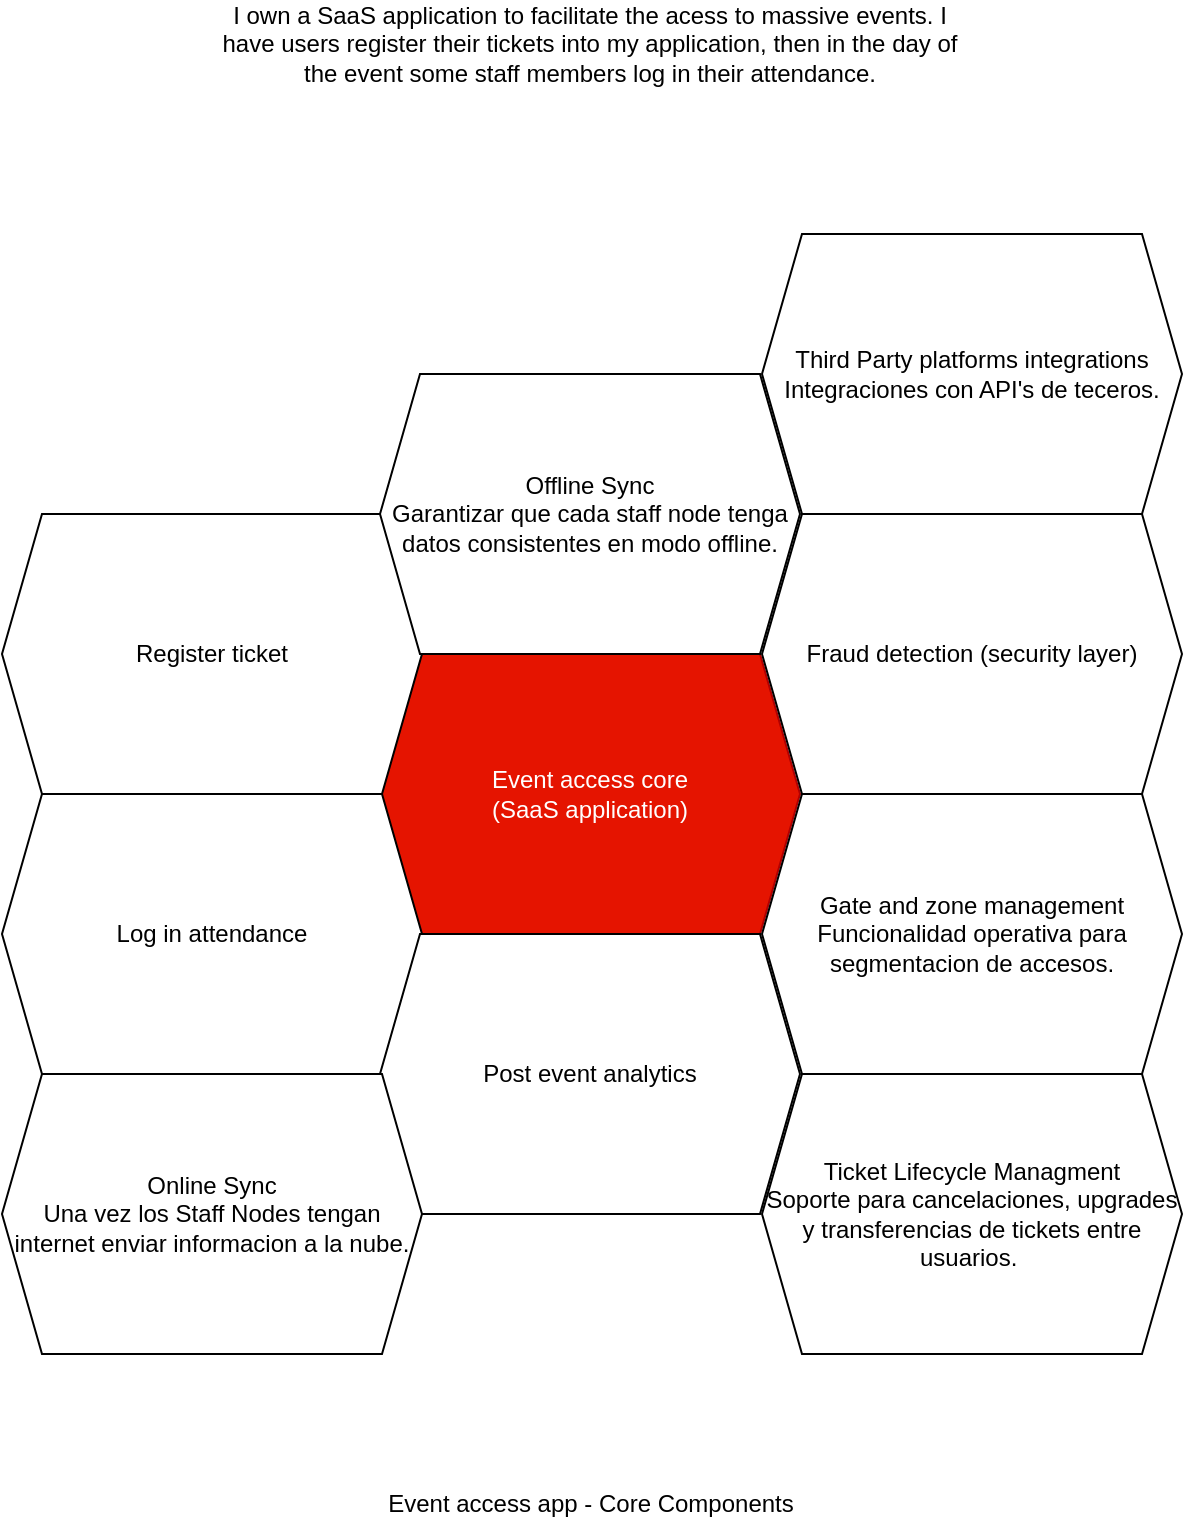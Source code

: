 <mxfile pages="3">
    <diagram name="Core functions" id="qubiRUcbB-Ls4f5PZgBK">
        <mxGraphModel dx="652" dy="454" grid="1" gridSize="10" guides="1" tooltips="1" connect="1" arrows="1" fold="1" page="1" pageScale="1" pageWidth="827" pageHeight="1169" math="0" shadow="0">
            <root>
                <mxCell id="0"/>
                <mxCell id="1" parent="0"/>
                <mxCell id="9BDcMnczl81npg2UbmDD-3" value="&lt;div&gt;Event access core&lt;/div&gt;(SaaS application)" style="shape=hexagon;perimeter=hexagonPerimeter2;whiteSpace=wrap;html=1;fixedSize=1;fillColor=#e51400;fontColor=#ffffff;strokeColor=#B20000;" parent="1" vertex="1">
                    <mxGeometry x="309" y="380" width="210" height="140" as="geometry"/>
                </mxCell>
                <mxCell id="9BDcMnczl81npg2UbmDD-5" value="I own a SaaS application to facilitate the acess to massive events. I have users register their tickets into my application, then in the day of the event some staff members log in their attendance." style="text;html=1;align=center;verticalAlign=middle;whiteSpace=wrap;rounded=0;" parent="1" vertex="1">
                    <mxGeometry x="224" y="60" width="380" height="30" as="geometry"/>
                </mxCell>
                <mxCell id="9BDcMnczl81npg2UbmDD-6" value="Register ticket" style="shape=hexagon;perimeter=hexagonPerimeter2;whiteSpace=wrap;html=1;fixedSize=1;" parent="1" vertex="1">
                    <mxGeometry x="120" y="310" width="210" height="140" as="geometry"/>
                </mxCell>
                <mxCell id="9BDcMnczl81npg2UbmDD-7" value="Log in attendance" style="shape=hexagon;perimeter=hexagonPerimeter2;whiteSpace=wrap;html=1;fixedSize=1;" parent="1" vertex="1">
                    <mxGeometry x="120" y="450" width="210" height="140" as="geometry"/>
                </mxCell>
                <mxCell id="9BDcMnczl81npg2UbmDD-8" value="Post event analytics" style="shape=hexagon;perimeter=hexagonPerimeter2;whiteSpace=wrap;html=1;fixedSize=1;" parent="1" vertex="1">
                    <mxGeometry x="309" y="520" width="210" height="140" as="geometry"/>
                </mxCell>
                <mxCell id="9BDcMnczl81npg2UbmDD-9" value="Gate and zone management&lt;div&gt;Funcionalidad operativa para segmentacion de accesos.&lt;/div&gt;" style="shape=hexagon;perimeter=hexagonPerimeter2;whiteSpace=wrap;html=1;fixedSize=1;" parent="1" vertex="1">
                    <mxGeometry x="500" y="450" width="210" height="140" as="geometry"/>
                </mxCell>
                <mxCell id="9BDcMnczl81npg2UbmDD-10" value="Fraud detection (security layer)" style="shape=hexagon;perimeter=hexagonPerimeter2;whiteSpace=wrap;html=1;fixedSize=1;" parent="1" vertex="1">
                    <mxGeometry x="500" y="310" width="210" height="140" as="geometry"/>
                </mxCell>
                <mxCell id="9BDcMnczl81npg2UbmDD-11" value="Offline Sync&lt;div&gt;Garantizar que cada staff node tenga datos consistentes en modo offline.&lt;/div&gt;" style="shape=hexagon;perimeter=hexagonPerimeter2;whiteSpace=wrap;html=1;fixedSize=1;" parent="1" vertex="1">
                    <mxGeometry x="309" y="240" width="210" height="140" as="geometry"/>
                </mxCell>
                <mxCell id="9BDcMnczl81npg2UbmDD-12" value="Third Party platforms integrations&lt;div&gt;Integraciones con API&#39;s de teceros.&lt;/div&gt;" style="shape=hexagon;perimeter=hexagonPerimeter2;whiteSpace=wrap;html=1;fixedSize=1;" parent="1" vertex="1">
                    <mxGeometry x="500" y="170" width="210" height="140" as="geometry"/>
                </mxCell>
                <mxCell id="9BDcMnczl81npg2UbmDD-13" value="Online Sync&lt;div&gt;Una vez los Staff Nodes tengan internet enviar informacion a la nube.&lt;/div&gt;" style="shape=hexagon;perimeter=hexagonPerimeter2;whiteSpace=wrap;html=1;fixedSize=1;" parent="1" vertex="1">
                    <mxGeometry x="120" y="590" width="210" height="140" as="geometry"/>
                </mxCell>
                <mxCell id="9BDcMnczl81npg2UbmDD-14" value="Ticket Lifecycle Managment&lt;div&gt;Soporte para cancelaciones, upgrades y transferencias de tickets entre usuarios.&amp;nbsp;&lt;/div&gt;" style="shape=hexagon;perimeter=hexagonPerimeter2;whiteSpace=wrap;html=1;fixedSize=1;" parent="1" vertex="1">
                    <mxGeometry x="500" y="590" width="210" height="140" as="geometry"/>
                </mxCell>
                <mxCell id="9BDcMnczl81npg2UbmDD-15" value="Event access app - Core Components" style="text;html=1;align=center;verticalAlign=middle;resizable=0;points=[];autosize=1;strokeColor=none;fillColor=none;" parent="1" vertex="1">
                    <mxGeometry x="299" y="790" width="230" height="30" as="geometry"/>
                </mxCell>
            </root>
        </mxGraphModel>
    </diagram>
    <diagram id="wY3aJDX8uMD-tdUTQbUa" name="Domain model">
        <mxGraphModel dx="652" dy="454" grid="1" gridSize="10" guides="1" tooltips="1" connect="1" arrows="1" fold="1" page="1" pageScale="1" pageWidth="827" pageHeight="1169" math="0" shadow="0">
            <root>
                <mxCell id="0"/>
                <mxCell id="1" parent="0"/>
                <mxCell id="TlxTeVTGeOfZalJwnFM1-4" style="edgeStyle=orthogonalEdgeStyle;rounded=0;orthogonalLoop=1;jettySize=auto;html=1;exitX=0.5;exitY=0;exitDx=0;exitDy=0;entryX=0.5;entryY=1;entryDx=0;entryDy=0;endArrow=diamondThin;endFill=1;endSize=15;" parent="1" source="5dNIhvBWnEJlbOChymtT-1" target="TlxTeVTGeOfZalJwnFM1-1" edge="1">
                    <mxGeometry relative="1" as="geometry"/>
                </mxCell>
                <mxCell id="TlxTeVTGeOfZalJwnFM1-22" value="Issues" style="edgeLabel;html=1;align=center;verticalAlign=middle;resizable=0;points=[];" parent="TlxTeVTGeOfZalJwnFM1-4" vertex="1" connectable="0">
                    <mxGeometry x="-0.057" relative="1" as="geometry">
                        <mxPoint as="offset"/>
                    </mxGeometry>
                </mxCell>
                <mxCell id="5dNIhvBWnEJlbOChymtT-1" value="&lt;div&gt;&amp;lt;&amp;lt;entity&amp;gt;&amp;gt;&lt;/div&gt;Ticket / entry" style="swimlane;childLayout=stackLayout;horizontal=1;startSize=50;horizontalStack=0;rounded=1;fontSize=14;fontStyle=0;strokeWidth=2;resizeParent=0;resizeLast=1;shadow=0;dashed=0;align=center;arcSize=4;whiteSpace=wrap;html=1;" parent="1" vertex="1">
                    <mxGeometry x="334" y="450" width="160" height="50" as="geometry"/>
                </mxCell>
                <mxCell id="TlxTeVTGeOfZalJwnFM1-6" style="edgeStyle=orthogonalEdgeStyle;rounded=0;orthogonalLoop=1;jettySize=auto;html=1;entryX=0;entryY=0.5;entryDx=0;entryDy=0;exitX=0.5;exitY=1;exitDx=0;exitDy=0;" parent="1" source="5dNIhvBWnEJlbOChymtT-3" target="5dNIhvBWnEJlbOChymtT-1" edge="1">
                    <mxGeometry relative="1" as="geometry">
                        <Array as="points">
                            <mxPoint x="160" y="475"/>
                        </Array>
                    </mxGeometry>
                </mxCell>
                <mxCell id="TlxTeVTGeOfZalJwnFM1-20" value="registers /&lt;div&gt;owns&lt;/div&gt;" style="edgeLabel;html=1;align=center;verticalAlign=middle;resizable=0;points=[];" parent="TlxTeVTGeOfZalJwnFM1-6" vertex="1" connectable="0">
                    <mxGeometry x="0.199" y="-1" relative="1" as="geometry">
                        <mxPoint x="12" y="-1" as="offset"/>
                    </mxGeometry>
                </mxCell>
                <mxCell id="5dNIhvBWnEJlbOChymtT-3" value="&lt;div&gt;&amp;lt;&amp;lt;entity&amp;gt;&amp;gt;&lt;/div&gt;User" style="swimlane;childLayout=stackLayout;horizontal=1;startSize=50;horizontalStack=0;rounded=1;fontSize=14;fontStyle=0;strokeWidth=2;resizeParent=0;resizeLast=1;shadow=0;dashed=0;align=center;arcSize=4;whiteSpace=wrap;html=1;" parent="1" vertex="1">
                    <mxGeometry x="80" y="330" width="160" height="50" as="geometry"/>
                </mxCell>
                <mxCell id="TlxTeVTGeOfZalJwnFM1-9" style="edgeStyle=orthogonalEdgeStyle;rounded=0;orthogonalLoop=1;jettySize=auto;html=1;entryX=0.5;entryY=1;entryDx=0;entryDy=0;" parent="1" source="0_ExAQD1o1hq4cxEiFci-1" target="TlxTeVTGeOfZalJwnFM1-2" edge="1">
                    <mxGeometry relative="1" as="geometry"/>
                </mxCell>
                <mxCell id="TlxTeVTGeOfZalJwnFM1-24" value="Generates" style="edgeLabel;html=1;align=center;verticalAlign=middle;resizable=0;points=[];" parent="TlxTeVTGeOfZalJwnFM1-9" vertex="1" connectable="0">
                    <mxGeometry x="-0.009" y="1" relative="1" as="geometry">
                        <mxPoint as="offset"/>
                    </mxGeometry>
                </mxCell>
                <mxCell id="nZH_-nFZqbruAcXD1f6p-3" style="edgeStyle=orthogonalEdgeStyle;rounded=0;orthogonalLoop=1;jettySize=auto;html=1;entryX=0.5;entryY=0;entryDx=0;entryDy=0;" parent="1" source="0_ExAQD1o1hq4cxEiFci-1" target="nZH_-nFZqbruAcXD1f6p-2" edge="1">
                    <mxGeometry relative="1" as="geometry"/>
                </mxCell>
                <mxCell id="nZH_-nFZqbruAcXD1f6p-4" value="revises" style="edgeLabel;html=1;align=center;verticalAlign=middle;resizable=0;points=[];" parent="nZH_-nFZqbruAcXD1f6p-3" vertex="1" connectable="0">
                    <mxGeometry x="-0.171" y="-2" relative="1" as="geometry">
                        <mxPoint x="2" y="1" as="offset"/>
                    </mxGeometry>
                </mxCell>
                <mxCell id="0_ExAQD1o1hq4cxEiFci-1" value="&lt;div&gt;&amp;lt;&amp;lt;entity&amp;gt;&amp;gt;&lt;/div&gt;Staff Member" style="swimlane;childLayout=stackLayout;horizontal=1;startSize=50;horizontalStack=0;rounded=1;fontSize=14;fontStyle=0;strokeWidth=2;resizeParent=0;resizeLast=1;shadow=0;dashed=0;align=center;arcSize=4;whiteSpace=wrap;html=1;" parent="1" vertex="1">
                    <mxGeometry x="616" y="330" width="160" height="50" as="geometry"/>
                </mxCell>
                <mxCell id="TlxTeVTGeOfZalJwnFM1-5" style="edgeStyle=orthogonalEdgeStyle;rounded=0;orthogonalLoop=1;jettySize=auto;html=1;entryX=0.5;entryY=1;entryDx=0;entryDy=0;endArrow=diamondThin;endFill=1;endSize=15;" parent="1" source="0_ExAQD1o1hq4cxEiFci-3" target="5dNIhvBWnEJlbOChymtT-1" edge="1">
                    <mxGeometry relative="1" as="geometry"/>
                </mxCell>
                <mxCell id="TlxTeVTGeOfZalJwnFM1-23" value="Assigned to" style="edgeLabel;html=1;align=center;verticalAlign=middle;resizable=0;points=[];" parent="TlxTeVTGeOfZalJwnFM1-5" vertex="1" connectable="0">
                    <mxGeometry x="0.129" y="3" relative="1" as="geometry">
                        <mxPoint x="3" y="3" as="offset"/>
                    </mxGeometry>
                </mxCell>
                <mxCell id="0_ExAQD1o1hq4cxEiFci-3" value="&lt;div&gt;&amp;lt;&amp;lt;entity&amp;gt;&amp;gt;&lt;/div&gt;Gate / Zone" style="swimlane;childLayout=stackLayout;horizontal=1;startSize=50;horizontalStack=0;rounded=1;fontSize=14;fontStyle=0;strokeWidth=2;resizeParent=0;resizeLast=1;shadow=0;dashed=0;align=center;arcSize=4;whiteSpace=wrap;html=1;" parent="1" vertex="1">
                    <mxGeometry x="334" y="600" width="160" height="50" as="geometry"/>
                </mxCell>
                <mxCell id="TlxTeVTGeOfZalJwnFM1-1" value="&lt;div&gt;&amp;lt;&amp;lt;entity&amp;gt;&amp;gt;&lt;/div&gt;Event" style="swimlane;childLayout=stackLayout;horizontal=1;startSize=50;horizontalStack=0;rounded=1;fontSize=14;fontStyle=0;strokeWidth=2;resizeParent=0;resizeLast=1;shadow=0;dashed=0;align=center;arcSize=4;whiteSpace=wrap;html=1;" parent="1" vertex="1">
                    <mxGeometry x="334" y="310" width="160" height="50" as="geometry"/>
                </mxCell>
                <mxCell id="TlxTeVTGeOfZalJwnFM1-2" value="&lt;div&gt;&amp;lt;&amp;lt;entity&amp;gt;&amp;gt;&lt;/div&gt;Attendance Log" style="swimlane;childLayout=stackLayout;horizontal=1;startSize=50;horizontalStack=0;rounded=1;fontSize=14;fontStyle=0;strokeWidth=2;resizeParent=0;resizeLast=1;shadow=0;dashed=0;align=center;arcSize=4;whiteSpace=wrap;html=1;" parent="1" vertex="1">
                    <mxGeometry x="616" y="190" width="160" height="50" as="geometry"/>
                </mxCell>
                <mxCell id="TlxTeVTGeOfZalJwnFM1-10" value="1" style="text;html=1;align=center;verticalAlign=middle;resizable=0;points=[];autosize=1;strokeColor=none;fillColor=none;" parent="1" vertex="1">
                    <mxGeometry x="190" y="380" width="30" height="30" as="geometry"/>
                </mxCell>
                <mxCell id="TlxTeVTGeOfZalJwnFM1-11" value="&lt;font style=&quot;font-size: 15px;&quot;&gt;*&lt;/font&gt;" style="text;html=1;align=center;verticalAlign=middle;resizable=0;points=[];autosize=1;strokeColor=none;fillColor=none;" parent="1" vertex="1">
                    <mxGeometry x="304" y="450" width="30" height="30" as="geometry"/>
                </mxCell>
                <mxCell id="TlxTeVTGeOfZalJwnFM1-12" value="1" style="text;html=1;align=center;verticalAlign=middle;resizable=0;points=[];autosize=1;strokeColor=none;fillColor=none;" parent="1" vertex="1">
                    <mxGeometry x="414" y="360" width="30" height="30" as="geometry"/>
                </mxCell>
                <mxCell id="TlxTeVTGeOfZalJwnFM1-13" value="&lt;font style=&quot;font-size: 15px;&quot;&gt;*&lt;/font&gt;" style="text;html=1;align=center;verticalAlign=middle;resizable=0;points=[];autosize=1;strokeColor=none;fillColor=none;" parent="1" vertex="1">
                    <mxGeometry x="414" y="430" width="30" height="30" as="geometry"/>
                </mxCell>
                <mxCell id="TlxTeVTGeOfZalJwnFM1-14" value="1" style="text;html=1;align=center;verticalAlign=middle;resizable=0;points=[];autosize=1;strokeColor=none;fillColor=none;" parent="1" vertex="1">
                    <mxGeometry x="666" y="380" width="30" height="30" as="geometry"/>
                </mxCell>
                <mxCell id="TlxTeVTGeOfZalJwnFM1-16" value="1" style="text;html=1;align=center;verticalAlign=middle;resizable=0;points=[];autosize=1;strokeColor=none;fillColor=none;" parent="1" vertex="1">
                    <mxGeometry x="666" y="300" width="30" height="30" as="geometry"/>
                </mxCell>
                <mxCell id="TlxTeVTGeOfZalJwnFM1-17" value="&lt;font style=&quot;font-size: 15px;&quot;&gt;*&lt;/font&gt;" style="text;html=1;align=center;verticalAlign=middle;resizable=0;points=[];autosize=1;strokeColor=none;fillColor=none;" parent="1" vertex="1">
                    <mxGeometry x="666" y="240" width="30" height="30" as="geometry"/>
                </mxCell>
                <mxCell id="TlxTeVTGeOfZalJwnFM1-18" value="1" style="text;html=1;align=center;verticalAlign=middle;resizable=0;points=[];autosize=1;strokeColor=none;fillColor=none;" parent="1" vertex="1">
                    <mxGeometry x="414" y="500" width="30" height="30" as="geometry"/>
                </mxCell>
                <mxCell id="TlxTeVTGeOfZalJwnFM1-19" value="1" style="text;html=1;align=center;verticalAlign=middle;resizable=0;points=[];autosize=1;strokeColor=none;fillColor=none;" parent="1" vertex="1">
                    <mxGeometry x="414" y="570" width="30" height="30" as="geometry"/>
                </mxCell>
                <mxCell id="nZH_-nFZqbruAcXD1f6p-6" style="edgeStyle=orthogonalEdgeStyle;rounded=0;orthogonalLoop=1;jettySize=auto;html=1;entryX=1;entryY=0.5;entryDx=0;entryDy=0;endArrow=diamondThin;endFill=1;endSize=15;" parent="1" source="nZH_-nFZqbruAcXD1f6p-2" target="5dNIhvBWnEJlbOChymtT-1" edge="1">
                    <mxGeometry relative="1" as="geometry">
                        <mxPoint x="520" y="510" as="targetPoint"/>
                    </mxGeometry>
                </mxCell>
                <mxCell id="nZH_-nFZqbruAcXD1f6p-9" value="Assigned&lt;div&gt;to&lt;/div&gt;" style="edgeLabel;html=1;align=center;verticalAlign=middle;resizable=0;points=[];" parent="nZH_-nFZqbruAcXD1f6p-6" vertex="1" connectable="0">
                    <mxGeometry x="-0.09" relative="1" as="geometry">
                        <mxPoint as="offset"/>
                    </mxGeometry>
                </mxCell>
                <mxCell id="nZH_-nFZqbruAcXD1f6p-2" value="&lt;div&gt;&amp;lt;&amp;lt;entity&amp;gt;&amp;gt;&lt;/div&gt;Access Crential" style="swimlane;childLayout=stackLayout;horizontal=1;startSize=50;horizontalStack=0;rounded=1;fontSize=14;fontStyle=0;strokeWidth=2;resizeParent=0;resizeLast=1;shadow=0;dashed=0;align=center;arcSize=4;whiteSpace=wrap;html=1;" parent="1" vertex="1">
                    <mxGeometry x="616" y="450" width="160" height="50" as="geometry"/>
                </mxCell>
                <mxCell id="nZH_-nFZqbruAcXD1f6p-5" value="&lt;font style=&quot;font-size: 15px;&quot;&gt;*&lt;/font&gt;" style="text;html=1;align=center;verticalAlign=middle;resizable=0;points=[];autosize=1;strokeColor=none;fillColor=none;" parent="1" vertex="1">
                    <mxGeometry x="666" y="430" width="30" height="30" as="geometry"/>
                </mxCell>
                <mxCell id="nZH_-nFZqbruAcXD1f6p-7" value="1" style="text;html=1;align=center;verticalAlign=middle;resizable=0;points=[];autosize=1;strokeColor=none;fillColor=none;" parent="1" vertex="1">
                    <mxGeometry x="490" y="440" width="30" height="30" as="geometry"/>
                </mxCell>
                <mxCell id="nZH_-nFZqbruAcXD1f6p-8" value="1" style="text;html=1;align=center;verticalAlign=middle;resizable=0;points=[];autosize=1;strokeColor=none;fillColor=none;" parent="1" vertex="1">
                    <mxGeometry x="590" y="440" width="30" height="30" as="geometry"/>
                </mxCell>
                <mxCell id="2TQqlZ_KV-8hGq571G7W-1" value="&lt;div style=&quot;text-align: left;&quot;&gt;Domain Model&lt;/div&gt;&lt;div style=&quot;text-align: left;&quot;&gt;&lt;span style=&quot;background-color: transparent; color: light-dark(rgb(0, 0, 0), rgb(255, 255, 255));&quot;&gt;Things and products important to a business domain&lt;/span&gt;&lt;/div&gt;" style="text;html=1;align=center;verticalAlign=middle;whiteSpace=wrap;rounded=0;" parent="1" vertex="1">
                    <mxGeometry x="50" y="50" width="210" height="30" as="geometry"/>
                </mxCell>
            </root>
        </mxGraphModel>
    </diagram>
    <diagram id="MqXSZWyo-PQy6l7h7F5p" name="Reference architecture">
        <mxGraphModel dx="1185" dy="825" grid="1" gridSize="10" guides="1" tooltips="1" connect="1" arrows="1" fold="1" page="1" pageScale="1" pageWidth="827" pageHeight="1169" math="0" shadow="0">
            <root>
                <mxCell id="0"/>
                <mxCell id="1" parent="0"/>
                <mxCell id="vauaYqcV6kWrWACm9Mwq-1" value="" style="shape=hexagon;perimeter=hexagonPerimeter2;whiteSpace=wrap;html=1;fixedSize=1;" vertex="1" parent="1">
                    <mxGeometry x="279.5" y="170" width="459.19" height="310" as="geometry"/>
                </mxCell>
                <mxCell id="vauaYqcV6kWrWACm9Mwq-2" value="" style="shape=hexagon;perimeter=hexagonPerimeter2;whiteSpace=wrap;html=1;fixedSize=1;" vertex="1" parent="1">
                    <mxGeometry x="416.1" y="230.75" width="186" height="124" as="geometry"/>
                </mxCell>
                <mxCell id="vauaYqcV6kWrWACm9Mwq-3" value="Domain" style="text;html=1;align=center;verticalAlign=middle;whiteSpace=wrap;rounded=0;" vertex="1" parent="1">
                    <mxGeometry x="479.1" y="234.75" width="60" height="30" as="geometry"/>
                </mxCell>
                <mxCell id="vauaYqcV6kWrWACm9Mwq-4" value="Entities" style="rounded=1;whiteSpace=wrap;html=1;" vertex="1" parent="1">
                    <mxGeometry x="469.1" y="272.75" width="80" height="40" as="geometry"/>
                </mxCell>
                <mxCell id="vauaYqcV6kWrWACm9Mwq-5" value="Credentials&lt;div&gt;RepositoryPort&lt;/div&gt;" style="rounded=0;whiteSpace=wrap;html=1;rotation=-82.5;imageAspect=1;" vertex="1" parent="1">
                    <mxGeometry x="260" y="231" width="94.5" height="32.25" as="geometry"/>
                </mxCell>
                <mxCell id="vauaYqcV6kWrWACm9Mwq-6" value="Attendance&lt;div&gt;RepositoryPort&lt;/div&gt;" style="rounded=0;whiteSpace=wrap;html=1;rotation=-97.5;imageAspect=1;" vertex="1" parent="1">
                    <mxGeometry x="260.004" y="387.004" width="94.5" height="32.25" as="geometry"/>
                </mxCell>
                <mxCell id="vauaYqcV6kWrWACm9Mwq-7" value="Gate&lt;br&gt;&lt;div&gt;RepositoryPort&lt;/div&gt;" style="rounded=0;whiteSpace=wrap;html=1;rotation=-97.5;imageAspect=1;" vertex="1" parent="1">
                    <mxGeometry x="664.004" y="230.754" width="94.5" height="32.25" as="geometry"/>
                </mxCell>
                <mxCell id="vauaYqcV6kWrWACm9Mwq-8" value="Fraud&lt;div&gt;DetectionPort&lt;/div&gt;" style="rounded=0;whiteSpace=wrap;html=1;rotation=-82.5;imageAspect=1;" vertex="1" parent="1">
                    <mxGeometry x="664.004" y="387.004" width="94.5" height="32.25" as="geometry"/>
                </mxCell>
                <mxCell id="vauaYqcV6kWrWACm9Mwq-9" value="&lt;div&gt;&amp;lt;&amp;lt;use case&amp;gt;&amp;gt;&lt;/div&gt;Fraud Detection" style="rounded=1;whiteSpace=wrap;html=1;rotation=0;imageAspect=1;" vertex="1" parent="1">
                    <mxGeometry x="534.005" y="416.997" width="94.5" height="32.25" as="geometry"/>
                </mxCell>
                <mxCell id="vauaYqcV6kWrWACm9Mwq-10" style="edgeStyle=orthogonalEdgeStyle;rounded=0;orthogonalLoop=1;jettySize=auto;html=1;entryX=0.75;entryY=1;entryDx=0;entryDy=0;endArrow=none;endFill=0;" edge="1" parent="1" source="vauaYqcV6kWrWACm9Mwq-11" target="vauaYqcV6kWrWACm9Mwq-5">
                    <mxGeometry relative="1" as="geometry"/>
                </mxCell>
                <mxCell id="vauaYqcV6kWrWACm9Mwq-11" value="&lt;div&gt;&amp;lt;&amp;lt;use case&amp;gt;&amp;gt;&lt;/div&gt;Register ticket" style="rounded=1;whiteSpace=wrap;html=1;rotation=0;imageAspect=1;" vertex="1" parent="1">
                    <mxGeometry x="461.85" y="180" width="94.5" height="32.25" as="geometry"/>
                </mxCell>
                <mxCell id="vauaYqcV6kWrWACm9Mwq-12" style="edgeStyle=orthogonalEdgeStyle;rounded=0;orthogonalLoop=1;jettySize=auto;html=1;entryX=0;entryY=0.5;entryDx=0;entryDy=0;endArrow=none;endFill=0;" edge="1" parent="1" source="vauaYqcV6kWrWACm9Mwq-15" target="vauaYqcV6kWrWACm9Mwq-9">
                    <mxGeometry relative="1" as="geometry"/>
                </mxCell>
                <mxCell id="vauaYqcV6kWrWACm9Mwq-13" style="edgeStyle=orthogonalEdgeStyle;rounded=0;orthogonalLoop=1;jettySize=auto;html=1;entryX=0;entryY=0.5;entryDx=0;entryDy=0;endArrow=none;endFill=0;" edge="1" parent="1" source="vauaYqcV6kWrWACm9Mwq-15" target="vauaYqcV6kWrWACm9Mwq-17">
                    <mxGeometry relative="1" as="geometry">
                        <Array as="points">
                            <mxPoint x="451" y="384"/>
                        </Array>
                    </mxGeometry>
                </mxCell>
                <mxCell id="vauaYqcV6kWrWACm9Mwq-14" style="edgeStyle=orthogonalEdgeStyle;rounded=0;orthogonalLoop=1;jettySize=auto;html=1;entryX=0.25;entryY=1;entryDx=0;entryDy=0;endArrow=none;endFill=0;" edge="1" parent="1" target="vauaYqcV6kWrWACm9Mwq-5">
                    <mxGeometry relative="1" as="geometry">
                        <mxPoint x="451.3" y="421" as="sourcePoint"/>
                        <mxPoint x="320.153" y="276.653" as="targetPoint"/>
                        <Array as="points">
                            <mxPoint x="451" y="384"/>
                            <mxPoint x="380" y="384"/>
                            <mxPoint x="380" y="273"/>
                        </Array>
                    </mxGeometry>
                </mxCell>
                <mxCell id="vauaYqcV6kWrWACm9Mwq-15" value="&lt;div&gt;&amp;lt;&amp;lt;use case&amp;gt;&amp;gt;&lt;/div&gt;Log In Attendance" style="rounded=1;whiteSpace=wrap;html=1;rotation=0;imageAspect=1;" vertex="1" parent="1">
                    <mxGeometry x="404" y="417" width="94.5" height="32.25" as="geometry"/>
                </mxCell>
                <mxCell id="vauaYqcV6kWrWACm9Mwq-16" style="edgeStyle=orthogonalEdgeStyle;rounded=0;orthogonalLoop=1;jettySize=auto;html=1;exitX=1;exitY=0.5;exitDx=0;exitDy=0;entryX=0.5;entryY=0;entryDx=0;entryDy=0;endArrow=none;endFill=0;" edge="1" parent="1" source="vauaYqcV6kWrWACm9Mwq-17" target="vauaYqcV6kWrWACm9Mwq-7">
                    <mxGeometry relative="1" as="geometry">
                        <Array as="points">
                            <mxPoint x="654" y="384"/>
                            <mxPoint x="654" y="249"/>
                        </Array>
                    </mxGeometry>
                </mxCell>
                <mxCell id="vauaYqcV6kWrWACm9Mwq-17" value="&lt;div&gt;&amp;lt;&amp;lt;use case&amp;gt;&amp;gt;&lt;/div&gt;Manage Gate and Zone" style="rounded=1;whiteSpace=wrap;html=1;rotation=0;imageAspect=1;" vertex="1" parent="1">
                    <mxGeometry x="461.85" y="368" width="94.5" height="32.25" as="geometry"/>
                </mxCell>
                <mxCell id="vauaYqcV6kWrWACm9Mwq-18" style="edgeStyle=orthogonalEdgeStyle;rounded=0;orthogonalLoop=1;jettySize=auto;html=1;entryX=0.336;entryY=-0.101;entryDx=0;entryDy=0;entryPerimeter=0;endArrow=none;endFill=0;" edge="1" parent="1" source="vauaYqcV6kWrWACm9Mwq-9" target="vauaYqcV6kWrWACm9Mwq-8">
                    <mxGeometry relative="1" as="geometry"/>
                </mxCell>
                <mxCell id="vauaYqcV6kWrWACm9Mwq-19" style="edgeStyle=orthogonalEdgeStyle;rounded=0;orthogonalLoop=1;jettySize=auto;html=1;entryX=0.339;entryY=1.024;entryDx=0;entryDy=0;entryPerimeter=0;endArrow=none;endFill=0;" edge="1" parent="1" source="vauaYqcV6kWrWACm9Mwq-15" target="vauaYqcV6kWrWACm9Mwq-6">
                    <mxGeometry relative="1" as="geometry"/>
                </mxCell>
                <mxCell id="vauaYqcV6kWrWACm9Mwq-20" style="edgeStyle=orthogonalEdgeStyle;rounded=0;orthogonalLoop=1;jettySize=auto;html=1;entryX=0;entryY=0.5;entryDx=0;entryDy=0;endArrow=none;endFill=0;dashed=1;dashPattern=8 8;" edge="1" parent="1" source="vauaYqcV6kWrWACm9Mwq-21" target="vauaYqcV6kWrWACm9Mwq-28">
                    <mxGeometry relative="1" as="geometry"/>
                </mxCell>
                <mxCell id="vauaYqcV6kWrWACm9Mwq-21" value="Register tickets&amp;nbsp;&lt;div&gt;app&lt;/div&gt;" style="html=1;verticalLabelPosition=bottom;align=center;labelBackgroundColor=#ffffff;verticalAlign=top;strokeWidth=2;strokeColor=#0080F0;shadow=0;dashed=0;shape=mxgraph.ios7.icons.smartphone;" vertex="1" parent="1">
                    <mxGeometry x="40.5" y="272.75" width="31.8" height="53" as="geometry"/>
                </mxCell>
                <mxCell id="vauaYqcV6kWrWACm9Mwq-22" style="edgeStyle=orthogonalEdgeStyle;rounded=0;orthogonalLoop=1;jettySize=auto;html=1;entryX=0.75;entryY=0;entryDx=0;entryDy=0;dashed=1;dashPattern=8 8;" edge="1" parent="1" source="vauaYqcV6kWrWACm9Mwq-23" target="vauaYqcV6kWrWACm9Mwq-5">
                    <mxGeometry relative="1" as="geometry">
                        <Array as="points">
                            <mxPoint x="240" y="170"/>
                            <mxPoint x="240" y="222"/>
                        </Array>
                    </mxGeometry>
                </mxCell>
                <mxCell id="vauaYqcV6kWrWACm9Mwq-23" value="Tickets DB adapter" style="rounded=1;whiteSpace=wrap;html=1;rotation=0;imageAspect=1;" vertex="1" parent="1">
                    <mxGeometry x="120" y="153.88" width="94.5" height="32.25" as="geometry"/>
                </mxCell>
                <mxCell id="vauaYqcV6kWrWACm9Mwq-24" style="edgeStyle=orthogonalEdgeStyle;rounded=0;orthogonalLoop=1;jettySize=auto;html=1;exitX=1;exitY=0.5;exitDx=0;exitDy=0;exitPerimeter=0;entryX=0;entryY=0.5;entryDx=0;entryDy=0;endArrow=none;endFill=0;dashed=1;dashPattern=8 8;" edge="1" parent="1" source="vauaYqcV6kWrWACm9Mwq-25" target="vauaYqcV6kWrWACm9Mwq-23">
                    <mxGeometry relative="1" as="geometry"/>
                </mxCell>
                <mxCell id="vauaYqcV6kWrWACm9Mwq-25" value="" style="strokeWidth=2;html=1;shape=mxgraph.flowchart.database;whiteSpace=wrap;" vertex="1" parent="1">
                    <mxGeometry x="26.4" y="140" width="60" height="60" as="geometry"/>
                </mxCell>
                <mxCell id="vauaYqcV6kWrWACm9Mwq-26" value="Tickets&amp;nbsp;&lt;div&gt;database&lt;/div&gt;" style="text;html=1;align=center;verticalAlign=middle;resizable=0;points=[];autosize=1;strokeColor=none;fillColor=none;" vertex="1" parent="1">
                    <mxGeometry x="21.4" y="200" width="70" height="40" as="geometry"/>
                </mxCell>
                <mxCell id="vauaYqcV6kWrWACm9Mwq-27" style="edgeStyle=orthogonalEdgeStyle;rounded=0;orthogonalLoop=1;jettySize=auto;html=1;entryX=0.25;entryY=0;entryDx=0;entryDy=0;dashed=1;dashPattern=8 8;" edge="1" parent="1" source="vauaYqcV6kWrWACm9Mwq-28" target="vauaYqcV6kWrWACm9Mwq-5">
                    <mxGeometry relative="1" as="geometry"/>
                </mxCell>
                <mxCell id="vauaYqcV6kWrWACm9Mwq-28" value="Mobile App controller" style="rounded=1;whiteSpace=wrap;html=1;rotation=0;imageAspect=1;" vertex="1" parent="1">
                    <mxGeometry x="120" y="283.13" width="94.5" height="32.25" as="geometry"/>
                </mxCell>
                <mxCell id="vauaYqcV6kWrWACm9Mwq-29" style="edgeStyle=orthogonalEdgeStyle;rounded=0;orthogonalLoop=1;jettySize=auto;html=1;entryX=1;entryY=0.5;entryDx=0;entryDy=0;endArrow=none;endFill=0;dashed=1;dashPattern=8 8;" edge="1" parent="1" source="vauaYqcV6kWrWACm9Mwq-30" target="vauaYqcV6kWrWACm9Mwq-32">
                    <mxGeometry relative="1" as="geometry"/>
                </mxCell>
                <mxCell id="vauaYqcV6kWrWACm9Mwq-30" value="Fraud detection&lt;div&gt;app&lt;/div&gt;" style="sketch=0;outlineConnect=0;fontColor=#232F3E;gradientColor=none;fillColor=#232F3D;strokeColor=none;dashed=0;verticalLabelPosition=bottom;verticalAlign=top;align=center;html=1;fontSize=12;fontStyle=0;aspect=fixed;pointerEvents=1;shape=mxgraph.aws4.traditional_server;" vertex="1" parent="1">
                    <mxGeometry x="900" y="371.63" width="36.35" height="63" as="geometry"/>
                </mxCell>
                <mxCell id="vauaYqcV6kWrWACm9Mwq-31" style="edgeStyle=orthogonalEdgeStyle;rounded=0;orthogonalLoop=1;jettySize=auto;html=1;dashed=1;dashPattern=8 8;" edge="1" parent="1" source="vauaYqcV6kWrWACm9Mwq-32" target="vauaYqcV6kWrWACm9Mwq-8">
                    <mxGeometry relative="1" as="geometry"/>
                </mxCell>
                <mxCell id="vauaYqcV6kWrWACm9Mwq-32" value="Fraud detection&lt;div&gt;controller&lt;/div&gt;" style="rounded=1;whiteSpace=wrap;html=1;rotation=0;imageAspect=1;" vertex="1" parent="1">
                    <mxGeometry x="770" y="387" width="94.5" height="32.25" as="geometry"/>
                </mxCell>
                <mxCell id="vauaYqcV6kWrWACm9Mwq-33" style="edgeStyle=orthogonalEdgeStyle;rounded=0;orthogonalLoop=1;jettySize=auto;html=1;entryX=1;entryY=0.5;entryDx=0;entryDy=0;endArrow=none;endFill=0;dashed=1;dashPattern=8 8;" edge="1" parent="1" source="vauaYqcV6kWrWACm9Mwq-34" target="vauaYqcV6kWrWACm9Mwq-35">
                    <mxGeometry relative="1" as="geometry"/>
                </mxCell>
                <mxCell id="vauaYqcV6kWrWACm9Mwq-34" value="Staff mobile&lt;div&gt;app&lt;/div&gt;" style="html=1;verticalLabelPosition=bottom;align=center;labelBackgroundColor=#ffffff;verticalAlign=top;strokeWidth=2;strokeColor=#0080F0;shadow=0;dashed=0;shape=mxgraph.ios7.icons.smartphone;" vertex="1" parent="1">
                    <mxGeometry x="902.27" y="210" width="31.8" height="53" as="geometry"/>
                </mxCell>
                <mxCell id="vauaYqcV6kWrWACm9Mwq-35" value="Mobile App controller" style="rounded=1;whiteSpace=wrap;html=1;rotation=0;imageAspect=1;" vertex="1" parent="1">
                    <mxGeometry x="770" y="220.38" width="94.5" height="32.25" as="geometry"/>
                </mxCell>
                <mxCell id="vauaYqcV6kWrWACm9Mwq-36" style="edgeStyle=orthogonalEdgeStyle;rounded=0;orthogonalLoop=1;jettySize=auto;html=1;entryX=0.975;entryY=0.216;entryDx=0;entryDy=0;entryPerimeter=0;dashed=1;dashPattern=8 8;" edge="1" parent="1" source="vauaYqcV6kWrWACm9Mwq-35" target="vauaYqcV6kWrWACm9Mwq-1">
                    <mxGeometry relative="1" as="geometry"/>
                </mxCell>
                <mxCell id="vauaYqcV6kWrWACm9Mwq-37" style="edgeStyle=orthogonalEdgeStyle;rounded=0;orthogonalLoop=1;jettySize=auto;html=1;entryX=0;entryY=0.5;entryDx=0;entryDy=0;endArrow=none;endFill=0;dashed=1;dashPattern=8 8;" edge="1" parent="1" source="vauaYqcV6kWrWACm9Mwq-38" target="vauaYqcV6kWrWACm9Mwq-40">
                    <mxGeometry relative="1" as="geometry"/>
                </mxCell>
                <mxCell id="vauaYqcV6kWrWACm9Mwq-38" value="Staff mobile&lt;div&gt;app&lt;/div&gt;" style="html=1;verticalLabelPosition=bottom;align=center;labelBackgroundColor=#ffffff;verticalAlign=top;strokeWidth=2;strokeColor=#0080F0;shadow=0;dashed=0;shape=mxgraph.ios7.icons.smartphone;" vertex="1" parent="1">
                    <mxGeometry x="40.5" y="406.63" width="31.8" height="53" as="geometry"/>
                </mxCell>
                <mxCell id="vauaYqcV6kWrWACm9Mwq-39" style="edgeStyle=orthogonalEdgeStyle;rounded=0;orthogonalLoop=1;jettySize=auto;html=1;entryX=0;entryY=0.75;entryDx=0;entryDy=0;dashed=1;dashPattern=8 8;" edge="1" parent="1" source="vauaYqcV6kWrWACm9Mwq-40" target="vauaYqcV6kWrWACm9Mwq-1">
                    <mxGeometry relative="1" as="geometry"/>
                </mxCell>
                <mxCell id="vauaYqcV6kWrWACm9Mwq-40" value="Mobile App controller" style="rounded=1;whiteSpace=wrap;html=1;rotation=0;imageAspect=1;" vertex="1" parent="1">
                    <mxGeometry x="120" y="417" width="94.5" height="32.25" as="geometry"/>
                </mxCell>
            </root>
        </mxGraphModel>
    </diagram>
</mxfile>